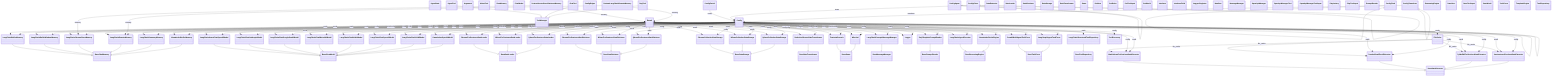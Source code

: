 classDiagram
  class AgentState {
  }
  class AgentTool {
  }
  class Argument {
  }
  class AthonTool {
  }
  class BaseChatMemory {
  }
  class BaseChatModel {
  }
  class BaseDataExtractor {
  }
  class BaseDataLoader {
  }
  class BaseDataRetriever {
  }
  class BaseDataStorage {
  }
  class BaseDataTransformer {
  }
  class BaseGame {
  }
  class BaseMessageManager {
  }
  class BasePromptRender {
  }
  class BaseReasoningEngine {
  }
  class BaseTaskForce {
  }
  class BaseToolRepository {
  }
  class ChatMemory {
  }
  class ChatModel {
  }
  class ChromaCollectionDataStorage {
  }
  class ChromaForSentenceDataLoader {
  }
  class ChromaForSentenceDataRetriever {
  }
  class Config {
  }
  class Config {
  }
  class Config {
  }
  class Config {
  }
  class Config {
  }
  class Config {
  }
  class Config {
  }
  class Config {
  }
  class Config {
  }
  class Config {
  }
  class Config {
  }
  class Config {
  }
  class Config {
  }
  class Config {
  }
  class Config {
  }
  class Config {
  }
  class Config {
  }
  class Config {
  }
  class Config {
  }
  class Config {
  }
  class Config {
  }
  class Config {
  }
  class Config {
  }
  class Config {
  }
  class Config {
  }
  class Config {
  }
  class Config {
  }
  class Config {
  }
  class Config {
  }
  class Config {
  }
  class Config {
  }
  class Config {
  }
  class Config {
  }
  class Config {
  }
  class Config {
  }
  class Config {
  }
  class Config {
  }
  class Config {
  }
  class Config {
  }
  class Config {
  }
  class Config {
  }
  class Config {
  }
  class Config {
  }
  class Config {
  }
  class ConfigAgent {
  }
  class ConfigAgent {
  }
  class ConfigAgent {
  }
  class ConfigClean {
  }
  class ConfigClean {
  }
  class ConfigEdges {
  }
  class ConfigEnrich {
  }
  class ConfigTask {
  }
  class ConfigTask {
  }
  class ConfigTask {
  }
  class ConfigTransform {
  }
  class ConfigTransform {
  }
  class CrewAIMultiAgentTaskForce {
  }
  class CteActionRunnerDataTransformer {
  }
  class CustomLangChainRemoteMemory {
  }
  class CustomVectorStoreRetrieverMemory {
  }
  class DataExtractor {
  }
  class DataLoader {
  }
  class DataRetriever {
  }
  class DataStorage {
  }
  class DataTransformer {
  }
  class FantasiaGenesis {
  }
  class FileCache {
  }
  class Game {
  }
  class GetHero {
  }
  class GetRules {
  }
  class GetToolInput {
  }
  class GetWorld {
  }
  class Interface {
  }
  class InterfaceField {
  }
  class JinjaTemplatePromptRender {
  }
  class LangChainAgentExecutor {
  }
  class LangChainAzureChatOpenAIModel {
  }
  class LangChainBufferMemory {
  }
  class LangChainBufferWindowMemory {
  }
  class LangChainChatAnthropicModel {
  }
  class LangChainChatGoogleGenAIModel {
  }
  class LangChainChatMistralAIModel {
  }
  class LangChainChatNvidiaModel {
  }
  class LangChainChatOpenAIModel {
  }
  class LangChainChatVLLMModel {
  }
  class LangChainChromaStoreMemory {
  }
  class LangChainPromptsMessageManager {
  }
  class LangChainRemoteMemory {
  }
  class LangChainStructuredToolRepository {
  }
  class LangChainSummaryMemory {
  }
  class LangGraphAgentTaskForce {
  }
  class LlamaIndexBufferMemory {
  }
  class LlamaIndexOpenAIModel {
  }
  class LlamaIndexReActEngine {
  }
  class Logger {
  }
  class LoggerSingleton {
  }
  class Manifest {
  }
  class MarkitdownForSectionsDataExtractor {
  }
  class MessageManager {
  }
  class MilvusCollectionDataStorage {
  }
  class MilvusForSentenceDataLoader {
  }
  class MilvusForSentenceDataRetriever {
  }
  class OpenApiManager {
  }
  class OpenApiManagerTool {
  }
  class OpenApiManagerToolInput {
  }
  class PandasReadExcelExtractor {
  }
  class PlayLottery {
  }
  class PlayToolInput {
  }
  class PromptRender {
  }
  class ChatTool {
  }
  class PyMuPdfForSectionsDataExtractor {
  }
  class QdrantCollectionDataStorage {
  }
  class QdrantForSentenceDataLoader {
  }
  class QdrantForSentenceDataRetriever {
  }
  class RagTool {
  }
  class ReasoningEngine {
  }
  class Result {
  }
  class Result {
  }
  class Result {
  }
  class Result {
  }
  class Result {
  }
  class Result {
  }
  class Result {
  }
  class Result {
  }
  class Result {
  }
  class Result {
  }
  class Result {
  }
  class Result {
  }
  class Result {
  }
  class Result {
  }
  class Result {
  }
  class Result {
  }
  class SaveHero {
  }
  class SaveToolInput {
  }
  class SaveWorld {
  }
  class TaskForce {
  }
  class TemplateEngine {
  }
  class ToolDiscovery {
  }
  class ToolManager {
  }
  class ToolRepository {
  }
  class UnstructuredSectionsDataExtractor {
  }
  class WhoAmI {
  }
  LangChainAgentExecutor --|> BaseReasoningEngine
  LlamaIndexReActEngine --|> BaseReasoningEngine
  CrewAIMultiAgentTaskForce --|> BaseTaskForce
  Config --|> Config
  ConfigAgent --|> ConfigAgent
  ConfigTask --|> ConfigTask
  LangGraphAgentTaskForce --|> BaseTaskForce
  Config --|> Config
  ConfigAgent --|> ConfigAgent
  ConfigTask --|> ConfigTask
  LangChainStructuredToolRepository --|> BaseToolRepository
  LangChainBufferMemory --|> BaseChatMemory
  Config --|> Config
  LangChainBufferWindowMemory --|> BaseChatMemory
  Config --|> Config
  LangChainChromaStoreMemory --|> BaseChatMemory
  Config --|> Config
  LangChainRemoteMemory --|> BaseChatMemory
  Config --|> Config
  LangChainSummaryMemory --|> BaseChatMemory
  Config --|> Config
  LlamaIndexBufferMemory --|> BaseChatMemory
  Config --|> Config
  LangChainPromptsMessageManager --|> BaseMessageManager
  LangChainAzureChatOpenAIModel --|> BaseChatModel
  Config --|> Config
  LangChainChatAnthropicModel --|> BaseChatModel
  Config --|> Config
  LangChainChatGoogleGenAIModel --|> BaseChatModel
  Config --|> Config
  LangChainChatMistralAIModel --|> BaseChatModel
  Config --|> Config
  LangChainChatNvidiaModel --|> BaseChatModel
  LangChainChatOpenAIModel --|> BaseChatModel
  Config --|> Config
  LangChainChatVLLMModel --|> BaseChatModel
  Config --|> Config
  LlamaIndexOpenAIModel --|> BaseChatModel
  Config --|> Config
  JinjaTemplatePromptRender --|> BasePromptRender
  MarkitdownForSectionsDataExtractor --|> BaseDataExtractor
  PandasReadExcelExtractor --|> BaseDataExtractor
  Config --|> Config
  PyMuPdfForSectionsDataExtractor --|> BaseDataExtractor
  Config --|> Config
  UnstructuredSectionsDataExtractor --|> BaseDataExtractor
  Config --|> Config
  ChromaForSentenceDataLoader --|> BaseDataLoader
  MilvusForSentenceDataLoader --|> BaseDataLoader
  QdrantForSentenceDataLoader --|> BaseDataLoader
  ChromaForSentenceDataRetriever --|> BaseDataRetriever
  Config --|> Config
  Result --|> Result
  MilvusForSentenceDataRetriever --|> BaseDataRetriever
  Config --|> Config
  Result --|> Result
  QdrantForSentenceDataRetriever --|> BaseDataRetriever
  Config --|> Config
  Result --|> Result
  ChromaCollectionDataStorage --|> BaseDataStorage
  Config --|> Config
  MilvusCollectionDataStorage --|> BaseDataStorage
  Config --|> Config
  QdrantCollectionDataStorage --|> BaseDataStorage
  Config --|> Config
  CteActionRunnerDataTransformer --|> BaseDataTransformer
  Config --|> Config
  ConfigClean --|> ConfigClean
  ConfigTransform --|> ConfigTransform
  AgentTool --|> ToolManager
  ChatTool --|> ToolManager
  RagTool --|> ToolManager
  FantasiaGenesis --|> BaseGame
  WhoAmI --|> BaseGame
  FileCache --* MarkitdownForSectionsDataExtractor : file_cache
  FileCache --* PandasReadExcelExtractor : file_cache
  FileCache --* PyMuPdfForSectionsDataExtractor : file_cache
  FileCache --* UnstructuredSectionsDataExtractor : file_cache
  Config --* FileCache : config
  Config --* Logger : config
  Config --* Logger : config
  Config --* LangChainAgentExecutor : config
  Config --* LlamaIndexReActEngine : config
  Result --* LangChainAgentExecutor : result
  Result --* LlamaIndexReActEngine : result
  Result --* CrewAIMultiAgentTaskForce : result
  Result --* LangGraphAgentTaskForce : result
  Config --* CrewAIMultiAgentTaskForce : config
  Config --* LangGraphAgentTaskForce : config
  Result --* LangChainStructuredToolRepository : result
  Result --* LangChainBufferMemory : result
  Result --* LangChainBufferWindowMemory : result
  Result --* LangChainChromaStoreMemory : result
  Result --* LangChainRemoteMemory : result
  Result --* LangChainSummaryMemory : result
  Result --* LlamaIndexBufferMemory : result
  Config --* LangChainBufferMemory : config
  Config --* LangChainBufferWindowMemory : config
  CustomVectorStoreRetrieverMemory --* Result : memory
  CustomVectorStoreRetrieverMemory --* LangChainChromaStoreMemory : memory
  Config --* LangChainChromaStoreMemory : config
  CustomLangChainRemoteMemory --* Result : memory
  CustomLangChainRemoteMemory --* LangChainRemoteMemory : memory
  Config --* LangChainRemoteMemory : config
  Config --* LangChainSummaryMemory : config
  Config --* LlamaIndexBufferMemory : config
  Config --* LangChainPromptsMessageManager : config
  Result --* LangChainPromptsMessageManager : result
  Config --* LangChainChatNvidiaModel : config
  Result --* LangChainAzureChatOpenAIModel : result
  Result --* LangChainChatAnthropicModel : result
  Result --* LangChainChatGoogleGenAIModel : result
  Result --* LangChainChatMistralAIModel : result
  Result --* LangChainChatNvidiaModel : result
  Result --* LangChainChatOpenAIModel : result
  Result --* LangChainChatVLLMModel : result
  Result --* LlamaIndexOpenAIModel : result
  Config --* LangChainAzureChatOpenAIModel : config
  Config --* LangChainChatAnthropicModel : config
  Config --* LangChainChatGoogleGenAIModel : config
  Config --* LangChainChatMistralAIModel : config
  Config --* LangChainChatOpenAIModel : config
  Config --* LangChainChatVLLMModel : config
  Config --* LlamaIndexOpenAIModel : config
  Config --* JinjaTemplatePromptRender : config
  Result --* JinjaTemplatePromptRender : result
  Config --* MarkitdownForSectionsDataExtractor : config
  Result --* MarkitdownForSectionsDataExtractor : result
  Result --* PandasReadExcelExtractor : result
  Result --* PyMuPdfForSectionsDataExtractor : result
  Result --* UnstructuredSectionsDataExtractor : result
  Config --* PandasReadExcelExtractor : config
  Config --* PyMuPdfForSectionsDataExtractor : config
  Config --* UnstructuredSectionsDataExtractor : config
  Config --* ChromaForSentenceDataLoader : config
  Config --* MilvusForSentenceDataLoader : config
  Config --* QdrantForSentenceDataLoader : config
  Result --* ChromaForSentenceDataLoader : result
  Result --* MilvusForSentenceDataLoader : result
  Result --* QdrantForSentenceDataLoader : result
  Config --* ChromaForSentenceDataRetriever : config
  Result --* ChromaForSentenceDataRetriever : result
  Config --* MilvusForSentenceDataRetriever : config
  Result --* MilvusForSentenceDataRetriever : result
  Config --* QdrantForSentenceDataRetriever : config
  Result --* QdrantForSentenceDataRetriever : result
  Result --* ChromaCollectionDataStorage : result
  Result --* MilvusCollectionDataStorage : result
  Result --* QdrantCollectionDataStorage : result
  Config --* ChromaCollectionDataStorage : config
  Config --* MilvusCollectionDataStorage : config
  Config --* QdrantCollectionDataStorage : config
  ConfigEnrich --* Config : enrich
  Result --* CteActionRunnerDataTransformer : result
  Config --* CteActionRunnerDataTransformer : config
  ConfigClean --* Config : clean
  ConfigTransform --* Config : transform
  Config --* ToolDiscovery : config
  Config --* FantasiaGenesis : config
  Config --* WhoAmI : config
  Result --* FantasiaGenesis : result
  Result --* WhoAmI : result